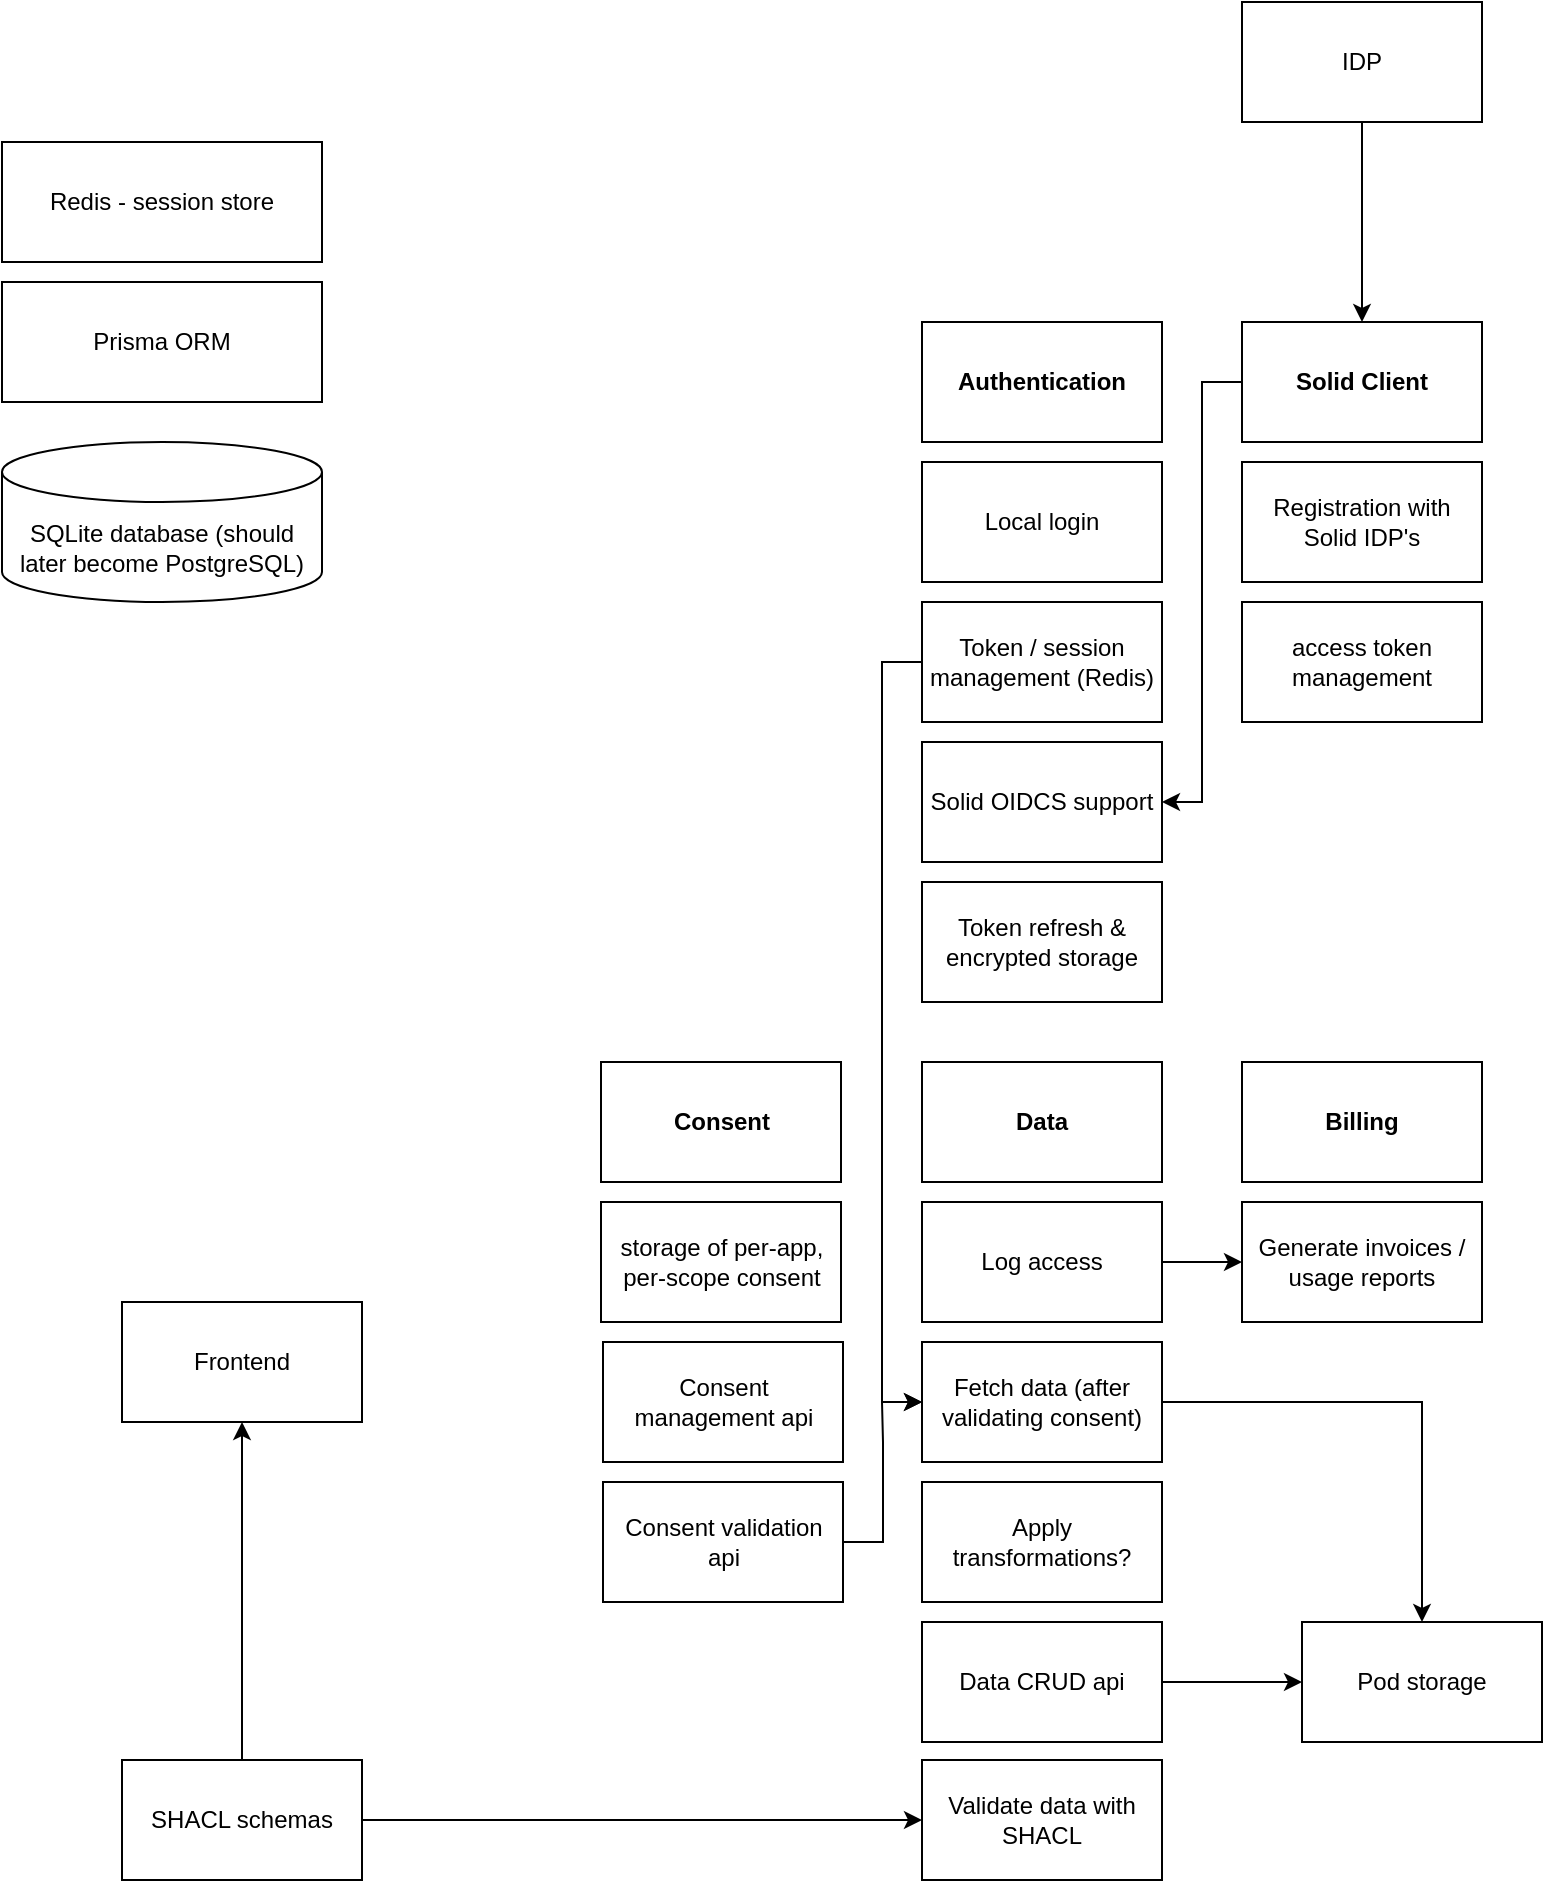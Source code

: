 <mxfile version="26.2.14">
  <diagram name="Page-1" id="VX3iC5EDTyKNFHSvkUT_">
    <mxGraphModel dx="1678" dy="901" grid="1" gridSize="10" guides="1" tooltips="1" connect="1" arrows="1" fold="1" page="1" pageScale="1" pageWidth="827" pageHeight="1169" math="0" shadow="0">
      <root>
        <mxCell id="0" />
        <mxCell id="1" parent="0" />
        <mxCell id="in8Sy7QU9RQO7cuSoBUc-3" value="Redis - session store" style="rounded=0;whiteSpace=wrap;html=1;" vertex="1" parent="1">
          <mxGeometry x="40" y="260" width="160" height="60" as="geometry" />
        </mxCell>
        <mxCell id="in8Sy7QU9RQO7cuSoBUc-4" value="Prisma ORM" style="rounded=0;whiteSpace=wrap;html=1;" vertex="1" parent="1">
          <mxGeometry x="40" y="330" width="160" height="60" as="geometry" />
        </mxCell>
        <mxCell id="in8Sy7QU9RQO7cuSoBUc-50" style="edgeStyle=orthogonalEdgeStyle;rounded=0;orthogonalLoop=1;jettySize=auto;html=1;exitX=0.5;exitY=1;exitDx=0;exitDy=0;entryX=0.5;entryY=0;entryDx=0;entryDy=0;" edge="1" parent="1" source="in8Sy7QU9RQO7cuSoBUc-7" target="in8Sy7QU9RQO7cuSoBUc-19">
          <mxGeometry relative="1" as="geometry" />
        </mxCell>
        <mxCell id="in8Sy7QU9RQO7cuSoBUc-7" value="IDP" style="rounded=0;whiteSpace=wrap;html=1;" vertex="1" parent="1">
          <mxGeometry x="660" y="190" width="120" height="60" as="geometry" />
        </mxCell>
        <mxCell id="in8Sy7QU9RQO7cuSoBUc-8" value="Frontend" style="rounded=0;whiteSpace=wrap;html=1;" vertex="1" parent="1">
          <mxGeometry x="100" y="840" width="120" height="60" as="geometry" />
        </mxCell>
        <mxCell id="in8Sy7QU9RQO7cuSoBUc-9" value="Validate data with SHACL" style="rounded=0;whiteSpace=wrap;html=1;" vertex="1" parent="1">
          <mxGeometry x="500" y="1069" width="120" height="60" as="geometry" />
        </mxCell>
        <mxCell id="in8Sy7QU9RQO7cuSoBUc-46" style="edgeStyle=orthogonalEdgeStyle;rounded=0;orthogonalLoop=1;jettySize=auto;html=1;" edge="1" parent="1" source="in8Sy7QU9RQO7cuSoBUc-10" target="in8Sy7QU9RQO7cuSoBUc-9">
          <mxGeometry relative="1" as="geometry" />
        </mxCell>
        <mxCell id="in8Sy7QU9RQO7cuSoBUc-47" style="edgeStyle=orthogonalEdgeStyle;rounded=0;orthogonalLoop=1;jettySize=auto;html=1;" edge="1" parent="1" source="in8Sy7QU9RQO7cuSoBUc-10" target="in8Sy7QU9RQO7cuSoBUc-8">
          <mxGeometry relative="1" as="geometry" />
        </mxCell>
        <mxCell id="in8Sy7QU9RQO7cuSoBUc-10" value="SHACL schemas" style="rounded=0;whiteSpace=wrap;html=1;" vertex="1" parent="1">
          <mxGeometry x="100" y="1069" width="120" height="60" as="geometry" />
        </mxCell>
        <mxCell id="in8Sy7QU9RQO7cuSoBUc-14" value="Authentication" style="rounded=0;whiteSpace=wrap;html=1;fontStyle=1" vertex="1" parent="1">
          <mxGeometry x="500" y="350" width="120" height="60" as="geometry" />
        </mxCell>
        <mxCell id="in8Sy7QU9RQO7cuSoBUc-15" value="Local login" style="rounded=0;whiteSpace=wrap;html=1;" vertex="1" parent="1">
          <mxGeometry x="500" y="420" width="120" height="60" as="geometry" />
        </mxCell>
        <mxCell id="in8Sy7QU9RQO7cuSoBUc-41" style="edgeStyle=orthogonalEdgeStyle;rounded=0;orthogonalLoop=1;jettySize=auto;html=1;entryX=0;entryY=0.5;entryDx=0;entryDy=0;" edge="1" parent="1" source="in8Sy7QU9RQO7cuSoBUc-16" target="in8Sy7QU9RQO7cuSoBUc-28">
          <mxGeometry relative="1" as="geometry">
            <mxPoint x="480" y="860" as="targetPoint" />
            <Array as="points">
              <mxPoint x="480" y="520" />
              <mxPoint x="480" y="890" />
            </Array>
          </mxGeometry>
        </mxCell>
        <mxCell id="in8Sy7QU9RQO7cuSoBUc-16" value="Token / session management (Redis)" style="rounded=0;whiteSpace=wrap;html=1;" vertex="1" parent="1">
          <mxGeometry x="500" y="490" width="120" height="60" as="geometry" />
        </mxCell>
        <mxCell id="in8Sy7QU9RQO7cuSoBUc-17" value="Solid OIDCS support" style="rounded=0;whiteSpace=wrap;html=1;" vertex="1" parent="1">
          <mxGeometry x="500" y="560" width="120" height="60" as="geometry" />
        </mxCell>
        <mxCell id="in8Sy7QU9RQO7cuSoBUc-18" value="Token refresh &amp;amp; encrypted storage" style="rounded=0;whiteSpace=wrap;html=1;" vertex="1" parent="1">
          <mxGeometry x="500" y="630" width="120" height="60" as="geometry" />
        </mxCell>
        <mxCell id="in8Sy7QU9RQO7cuSoBUc-43" style="edgeStyle=orthogonalEdgeStyle;rounded=0;orthogonalLoop=1;jettySize=auto;html=1;entryX=1;entryY=0.5;entryDx=0;entryDy=0;" edge="1" parent="1" source="in8Sy7QU9RQO7cuSoBUc-19" target="in8Sy7QU9RQO7cuSoBUc-17">
          <mxGeometry relative="1" as="geometry" />
        </mxCell>
        <mxCell id="in8Sy7QU9RQO7cuSoBUc-19" value="Solid Client" style="rounded=0;whiteSpace=wrap;html=1;fontStyle=1" vertex="1" parent="1">
          <mxGeometry x="660" y="350" width="120" height="60" as="geometry" />
        </mxCell>
        <mxCell id="in8Sy7QU9RQO7cuSoBUc-20" value="Registration with Solid IDP&#39;s" style="rounded=0;whiteSpace=wrap;html=1;" vertex="1" parent="1">
          <mxGeometry x="660" y="420" width="120" height="60" as="geometry" />
        </mxCell>
        <mxCell id="in8Sy7QU9RQO7cuSoBUc-21" value="access token management" style="rounded=0;whiteSpace=wrap;html=1;" vertex="1" parent="1">
          <mxGeometry x="660" y="490" width="120" height="60" as="geometry" />
        </mxCell>
        <mxCell id="in8Sy7QU9RQO7cuSoBUc-23" value="Consent" style="rounded=0;whiteSpace=wrap;html=1;fontStyle=1" vertex="1" parent="1">
          <mxGeometry x="339.5" y="720" width="120" height="60" as="geometry" />
        </mxCell>
        <mxCell id="in8Sy7QU9RQO7cuSoBUc-24" value="storage of per-app, per-scope consent" style="rounded=0;whiteSpace=wrap;html=1;" vertex="1" parent="1">
          <mxGeometry x="339.5" y="790" width="120" height="60" as="geometry" />
        </mxCell>
        <mxCell id="in8Sy7QU9RQO7cuSoBUc-25" value="Consent management api" style="rounded=0;whiteSpace=wrap;html=1;" vertex="1" parent="1">
          <mxGeometry x="340.5" y="860" width="120" height="60" as="geometry" />
        </mxCell>
        <mxCell id="in8Sy7QU9RQO7cuSoBUc-36" style="edgeStyle=orthogonalEdgeStyle;rounded=0;orthogonalLoop=1;jettySize=auto;html=1;entryX=0;entryY=0.5;entryDx=0;entryDy=0;" edge="1" parent="1" source="in8Sy7QU9RQO7cuSoBUc-26" target="in8Sy7QU9RQO7cuSoBUc-28">
          <mxGeometry relative="1" as="geometry" />
        </mxCell>
        <mxCell id="in8Sy7QU9RQO7cuSoBUc-26" value="Consent validation api" style="rounded=0;whiteSpace=wrap;html=1;" vertex="1" parent="1">
          <mxGeometry x="340.5" y="930" width="120" height="60" as="geometry" />
        </mxCell>
        <mxCell id="in8Sy7QU9RQO7cuSoBUc-27" value="Data" style="rounded=0;whiteSpace=wrap;html=1;fontStyle=1" vertex="1" parent="1">
          <mxGeometry x="500" y="720" width="120" height="60" as="geometry" />
        </mxCell>
        <mxCell id="in8Sy7QU9RQO7cuSoBUc-53" style="edgeStyle=orthogonalEdgeStyle;rounded=0;orthogonalLoop=1;jettySize=auto;html=1;entryX=0.5;entryY=0;entryDx=0;entryDy=0;" edge="1" parent="1" source="in8Sy7QU9RQO7cuSoBUc-28" target="in8Sy7QU9RQO7cuSoBUc-51">
          <mxGeometry relative="1" as="geometry">
            <Array as="points">
              <mxPoint x="750" y="890" />
            </Array>
          </mxGeometry>
        </mxCell>
        <mxCell id="in8Sy7QU9RQO7cuSoBUc-28" value="Fetch data (after validating consent)" style="rounded=0;whiteSpace=wrap;html=1;" vertex="1" parent="1">
          <mxGeometry x="500" y="860" width="120" height="60" as="geometry" />
        </mxCell>
        <mxCell id="in8Sy7QU9RQO7cuSoBUc-38" style="edgeStyle=orthogonalEdgeStyle;rounded=0;orthogonalLoop=1;jettySize=auto;html=1;exitX=1;exitY=0.5;exitDx=0;exitDy=0;entryX=0;entryY=0.5;entryDx=0;entryDy=0;" edge="1" parent="1" source="in8Sy7QU9RQO7cuSoBUc-29" target="in8Sy7QU9RQO7cuSoBUc-34">
          <mxGeometry relative="1" as="geometry" />
        </mxCell>
        <mxCell id="in8Sy7QU9RQO7cuSoBUc-29" value="Log access" style="rounded=0;whiteSpace=wrap;html=1;fontStyle=0" vertex="1" parent="1">
          <mxGeometry x="500" y="790" width="120" height="60" as="geometry" />
        </mxCell>
        <mxCell id="in8Sy7QU9RQO7cuSoBUc-30" value="Apply transformations?" style="rounded=0;whiteSpace=wrap;html=1;" vertex="1" parent="1">
          <mxGeometry x="500" y="930" width="120" height="60" as="geometry" />
        </mxCell>
        <mxCell id="in8Sy7QU9RQO7cuSoBUc-52" style="edgeStyle=orthogonalEdgeStyle;rounded=0;orthogonalLoop=1;jettySize=auto;html=1;entryX=0;entryY=0.5;entryDx=0;entryDy=0;" edge="1" parent="1" source="in8Sy7QU9RQO7cuSoBUc-31" target="in8Sy7QU9RQO7cuSoBUc-51">
          <mxGeometry relative="1" as="geometry" />
        </mxCell>
        <mxCell id="in8Sy7QU9RQO7cuSoBUc-31" value="Data CRUD api" style="rounded=0;whiteSpace=wrap;html=1;" vertex="1" parent="1">
          <mxGeometry x="500" y="1000" width="120" height="60" as="geometry" />
        </mxCell>
        <mxCell id="in8Sy7QU9RQO7cuSoBUc-32" value="Billing" style="rounded=0;whiteSpace=wrap;html=1;fontStyle=1" vertex="1" parent="1">
          <mxGeometry x="660" y="720" width="120" height="60" as="geometry" />
        </mxCell>
        <mxCell id="in8Sy7QU9RQO7cuSoBUc-34" value="Generate invoices / usage reports" style="rounded=0;whiteSpace=wrap;html=1;" vertex="1" parent="1">
          <mxGeometry x="660" y="790" width="120" height="60" as="geometry" />
        </mxCell>
        <mxCell id="in8Sy7QU9RQO7cuSoBUc-44" value="SQLite database (should later become PostgreSQL)" style="shape=cylinder3;whiteSpace=wrap;html=1;boundedLbl=1;backgroundOutline=1;size=15;" vertex="1" parent="1">
          <mxGeometry x="40" y="410" width="160" height="80" as="geometry" />
        </mxCell>
        <mxCell id="in8Sy7QU9RQO7cuSoBUc-51" value="Pod storage" style="rounded=0;whiteSpace=wrap;html=1;" vertex="1" parent="1">
          <mxGeometry x="690" y="1000" width="120" height="60" as="geometry" />
        </mxCell>
      </root>
    </mxGraphModel>
  </diagram>
</mxfile>
